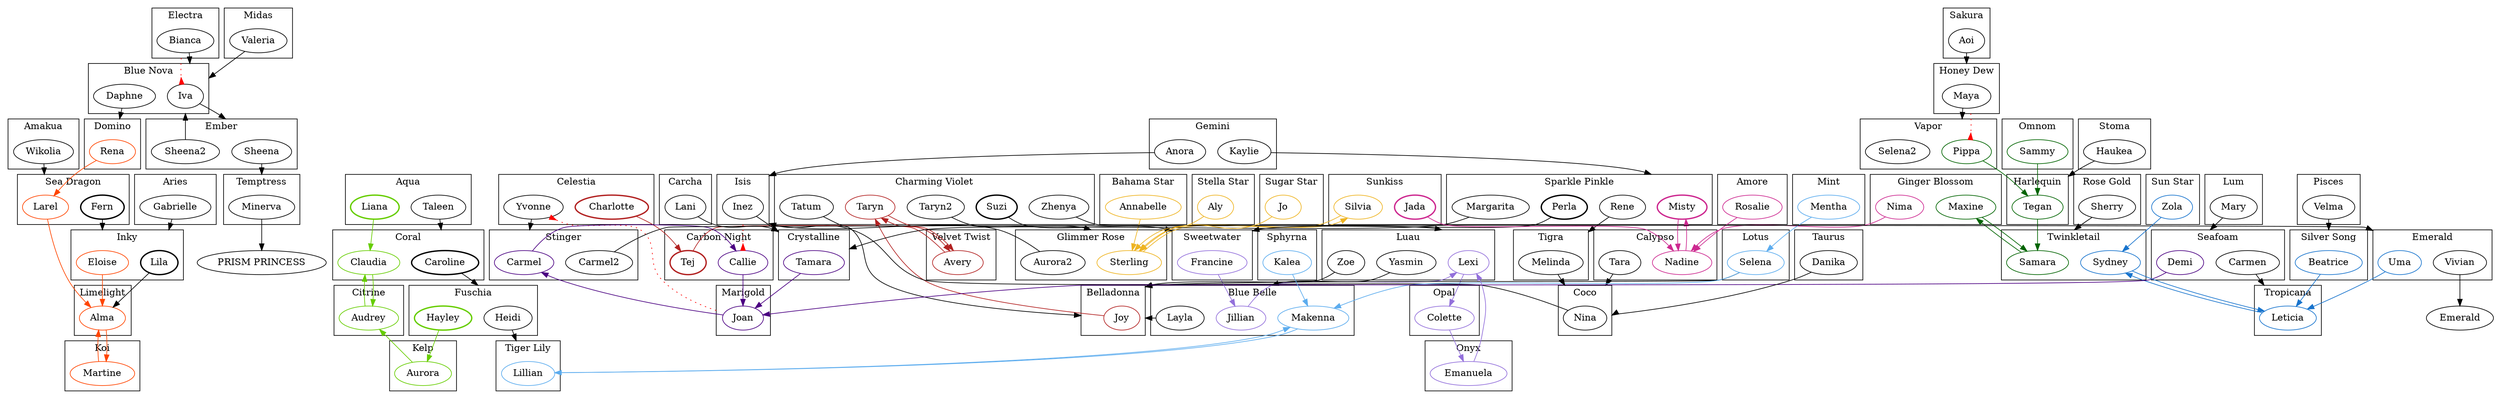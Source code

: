 digraph Mermaids {
    graph [compound = true];
    
    subgraph clusterAmakua {
        label = Amakua;
        Wikolia;
    }
    Wikolia -> Larel [lhead = clusterSeaDragon];
    
    subgraph clusterAmore {
        label = Amore;
        Rosalie [color = maroon3];
    }
    Rosalie -> Nadine [color = maroon3];

    subgraph clusterAqua {
        label = Aqua;
        Liana [style = bold color = chartreuse3];
        Taleen;
    }
    Liana -> Claudia [color = chartreuse3];
    Taleen -> Caroline [lhead = clusterCoral];
    
    subgraph clusterAries {
        label = Aries;
        Gabrielle;
    }
    Gabrielle -> Lila [lhead = clusterInky];
    
    subgraph clusterBahamaStar {
        label = "Bahama Star";
        Annabelle [color = goldenrod2];
    }
    Annabelle -> Sterling [color = goldenrod2];
    
    subgraph clusterBelladonna {
        label = Belladonna;
        Joy [color = firebrick];
    }
    Joy -> Taryn [color = firebrick];
    
    subgraph clusterBlueBelle {
        label = "Blue Belle";
        Makenna [color = steelblue2];
        Jillian [color = mediumpurple];
        Layla;
    }
    Makenna -> Lillian [color = steelblue2];
    Jillian -> Lexi [color = mediumpurple];
    Layla -> Joy [lhead = clusterBelladonna];
    
    subgraph clusterBlueNova {
        label = "Blue Nova";
        Iva;
        Daphne;
    }
    Iva -> Sheena [lhead = clusterEmber];
    Bianca -> Iva [ltail = clusterElectra color = red style = dotted arrowhead = inv];
    Daphne -> Rena [lhead = clusterDomino];
    
    subgraph clusterCalypso {
        label = Calypso;
        Nadine [color = maroon3];
        Tara;
    }
    Nadine -> Misty [color = maroon3];
    Tara -> Nina [lhead = clusterCoco];
    
    subgraph clusterCarbonNight {
        label = "Carbon Night";
        Tej [style = bold color = firebrick];
        Callie [color = indigo];
    }
    Tej -> Avery [color = firebrick];
    Callie -> Joan [color = indigo];
    Inez -> Callie [ltail = clusterIsis color = red style = dotted arrowhead = inv];
    
    subgraph clusterCarcha {
        label = Carcha;
        Lani;
    }
    Lani -> Tamara [lhead = clusterCrystalline];
    
    subgraph clusterCelestia {
        label = Celestia;
        Yvonne;
        Charlotte [style = bold color = firebrick];
    }
    Yvonne -> Carmel [lhead = clusterStinger];
    Joan -> Yvonne [ltail = clusterMarigold color = red style = dotted arrowhead = inv];
    Charlotte -> Tej [color = firebrick];
    
    subgraph clusterCharmingViolet {
        label = "Charming Violet";
        Taryn [color = firebrick];
        Suzi [style = bold];
        Taryn2;
        Zhenya;
        Tatum;
    }
    Taryn -> Avery [color = firebrick];
    Suzi -> Francine [lhead = clusterSweetwater];
    Taryn2 -> Sterling [lhead = clusterGlimmerRose];
    Zhenya -> Lexi [lhead = clusterLuau];
    Tatum -> Joy [lhead = clusterBelladonna];
    
    subgraph clusterCitrine {
        label = Citrine;
        Audrey [color = chartreuse3];
    }
    Audrey -> Claudia [color = chartreuse3];
    
    subgraph clusterCoco {
        label = Coco;
        Nina;
    }
    Nina -> Inez [lhead = clusterIsis];
    
    subgraph clusterCoral {
        label = Coral;
        Claudia [color = chartreuse3];
        Caroline [style = bold];
    }
    Claudia -> Audrey [color = chartreuse3];
    Caroline -> Heidi [lhead = clusterFuschia];
   
    subgraph clusterCrystalline {
        label = Crystalline;
        Tamara [color = indigo];
    }
    Tamara -> Joan [color = indigo];
    
    subgraph clusterDomino {
        label = Domino;
        Rena [color = orangered];
    }
    Rena -> Larel [color = orangered];
    
    subgraph clusterElectra {
        label = Electra;
        Bianca;
    }
    Bianca -> Iva [lhead = clusterBlueNova];
    
    subgraph clusterEmber {
        label = Ember;
        Sheena;
        Sheena2;
    }
    Sheena -> Minerva [lhead = clusterTemptress];
    Sheena2 -> Iva [lhead = clusterBlueNova];
    
    subgraph clusterEmerald {
        label = Emerald;
        Uma [color = dodgerblue3];
        Vivian;
    }
    Uma -> Leticia [color = dodgerblue3];
    Vivian -> Emerald [lhead = clusterStinger];
    
    subgraph clusterFuschia {
        label = Fuschia;
        Heidi;
        Hayley [style = bold color = chartreuse3];
    }
    Heidi -> Lillian [lhead = clusterTigerLily];
    Hayley -> Aurora [color = chartreuse3];
    
    subgraph clusterGemini {
        label = Gemini;
        Anora;
        Kaylie;
    }
    Anora -> Inez [lhead = clusterIsis];
    Kaylie -> Misty [lhead = clusterSparklePinkle];
    
    subgraph clusterGingerBlossom {
        label = "Ginger Blossom";
        Nima [color = maroon3];
        Maxine [color = darkgreen];
    }
    Nima -> Nadine [color = maroon3];
    Maxine -> Samara [color = darkgreen];
    
    subgraph clusterGlimmerRose {
        label = "Glimmer Rose"
        Sterling [color = goldenrod2];
        Aurora2;
    }
    Sterling -> Silvia [color = goldenrod2];
    Aurora2 -> Inez [lhead = clusterIsis];
    
    subgraph clusterHarlequin {
        label = Harlequin;
        Tegan [color = darkgreen];
    }
    Tegan -> Samara [color = darkgreen];
    
    subgraph clusterHoneyDew {
        label = "Honey Dew";
        Maya;
    }
    Maya -> Pippa [lhead = clusterVapor];
    
    subgraph clusterInky {
        label = Inky;
        Eloise [color = orangered];
        Lila [style = bold];
    }
    Eloise -> Alma [color = orangered];
    Lila -> Alma [head = clusterLimelight];
    
    subgraph clusterIsis {
        label = Isis;
        Inez;
    }
    Inez -> Tamara [lhead = clusterCrystalline];
    
    subgraph clusterKelp {
        label = Kelp;
        Aurora [color = chartreuse3];
    }
    Aurora -> Audrey [color = chartreuse3];
    
    subgraph clusterKoi {
        label = Koi;
        Martine [color = orangered];
    }
    Martine -> Alma [color = orangered];
    
    subgraph clusterLimelight {
        label = Limelight;
        Alma [color = orangered];
    }
    Alma -> Martine [color = orangered];
    
    subgraph clusterLotus {
        label = Lotus;
        Selena [color = steelblue2];
    }
    Selena -> Makenna [color = steelblue2];
    
    subgraph clusterLuau {
        label = Luau;
        Lexi [color = mediumpurple];
        Zoe;
        Yasmin;
    }
    Lexi -> Colette [color = mediumpurple];
    Zoe -> Joy [lhead = clusterBelladonna];
    Yasmin -> Jillian [lhead = clusterBlueBelle];
    
    subgraph clusterLum {
        label = Lum;
        Mary;
    }
    Mary -> Demi [lhead = clusterSeafoam];
    
    subgraph clusterMarigold {
        label = Marigold;
        Joan [color = indigo];
    }
    Joan -> Carmel [color = indigo];
    
    subgraph clusterMidas {
        label = Midas;
        Valeria;
    }
    Valeria -> Iva [lhead = clusterBlueNova];
    
    subgraph clusterMint {
        label = Mint;
        Mentha [color = steelblue2];
    }
    Mentha -> Selena [color = steelblue2];
    
    subgraph clusterOmnom {
        label = Omnom;
        Sammy [color = darkgreen];
    }
    Sammy -> Tegan [color = darkgreen];
    
    subgraph clusterOnyx {
        label = Onyx;
        Emanuela [color = mediumpurple];
    }
    Emanuela -> Lexi [color = mediumpurple];
    
    subgraph clusterOpal {
        label = Opal;
        Colette [color = mediumpurple];
    }
    Colette -> Emanuela [color = mediumpurple];
    
    subgraph clusterPisces {
        label = Pisces;
        Velma;
    }
    Velma -> Beatrice [lhead = clusterSilverSong];
    
    subgraph clusterRoseGold {
        label = "Rose Gold";
        Sherry;
    }
    Sherry -> Samara [lhead = clusterTwinkletail];
    
    subgraph clusterSakura {
        label = Sakura;
        Aoi;
    }
    Aoi -> Maya [lhead = clusterHoneyDew];
    
    subgraph clusterSeaDragon {
        label = "Sea Dragon"
        Larel [color = orangered];
        Fern [style = bold];
    }
    Larel -> Alma [color = orangered];
    Fern -> Eloise [lhead = clusterInky];
    
    subgraph clusterSeafoam {
        label = Seafoam;
        Demi [color = indigo];
        Carmen;
    }
    Demi -> Joan [color = indigo];
    Carmen -> Leticia [lhead = clusterTropicana];
    
    subgraph clusterSilverSong {
        label = "Silver Song";
        Beatrice [color = dodgerblue3];
    }
    Beatrice -> Leticia [color = dodgerblue3];
    
    subgraph clusterSparklePinkle {
        label = "Sparkle Pinkle";
        Misty [style = bold color = maroon3];
        Perla [style = bold];
        Rene;
        Margarita;
    }
    Misty -> Nadine [color = maroon3];
    Perla -> Francine [lhead = clusterSweetwater];
    Rene -> Melinda [lhead = clusterTigra];
    Margarita -> Tamara [lhead = clusterCrystalline];
    
    subgraph clusterSphyrna {
        label = Sphyrna;
        Kalea [color = steelblue2];
    }
    Kalea -> Makenna [color = steelblue2];
    
    subgraph clusterStellaStar {
        label = "Stella Star";
        Aly [color = goldenrod2];
    }
    Aly -> Sterling [color = goldenrod2];
    
    subgraph clusterStinger {
        label = Stinger;
        Carmel [color = indigo];
        Carmel2;
    }
    Carmel -> Callie [color = indigo];
    Carmel2 -> Uma [lhead = clusterEmerald];
    
    subgraph clusterStoma {
        label = Stoma;
        Haukea;
    }
    Haukea -> Tegan [lhead = clusterHarlequin];
    
    subgraph clusterSugarStar {
        label = "Sugar Star";
        Jo [color = goldenrod2];
    }
    Jo -> Sterling [color = goldenrod2];
    
    subgraph clusterSunkiss {
        label = Sunkiss;
        Silvia [color = goldenrod2];
        Jada [style = bold color = maroon3];
    }
    Silvia -> Sterling [color = goldenrod2];
    Jada -> Nadine [color = maroon3];
    
    subgraph clusterSunStar {
        label = "Sun Star";
        Zola [color = dodgerblue3];
    }
    Zola -> Sydney [color = dodgerblue3];
    
    subgraph clusterSweetwater {
        label = Sweetwater;
        Francine [color = mediumpurple];
    }
    Francine -> Jillian [color = mediumpurple];
    
    subgraph clusterTaurus {
        label = Taurus;
        Danika;
    }
    Danika -> Nina [lhead = clusterCoco];
    
    subgraph clusterTemptress {
        label = Temptress;
        Minerva;
    }
    Minerva -> "PRISM PRINCESS" [lhead = clusterPrismPrincess];
    
    subgraph clusterTigerLily {
        label = "Tiger Lily";
        Lillian [color = steelblue2];
    }
    Lillian -> Makenna [color = steelblue2];
    
    subgraph clusterTigra {
        label = Tigra;
        Melinda;
    }
    Melinda -> Nina [lhead = clusterCoco];
    
    subgraph clusterTropicana {
        label = Tropicana;
        Leticia [color = dodgerblue3];
    }
    Leticia -> Sydney [color = dodgerblue3];
    
    subgraph clusterTwinkletail {
        label = Twinkletail;
        Sydney [color = dodgerblue3];
        Samara [color = darkgreen];
    }
    Sydney -> Leticia [color = dodgerblue3];
    Samara -> Maxine [color = darkgreen];
    
    subgraph clusterVapor {
        label = Vapor;
        Pippa [color = darkgreen];
        Selena2;
    }
    Pippa -> Tegan [color = darkgreen];
    Maya -> Pippa [ltail = clusterHoneyDew color = red style = dotted arrowhead = inv];
    Selena -> Joy [lhead = clusterBelladonna];
    
    subgraph clusterVelvetTwist {
        label = "Velvet Twist";
        Avery [color = firebrick];
    }
    Avery -> Taryn [color = firebrick];
}